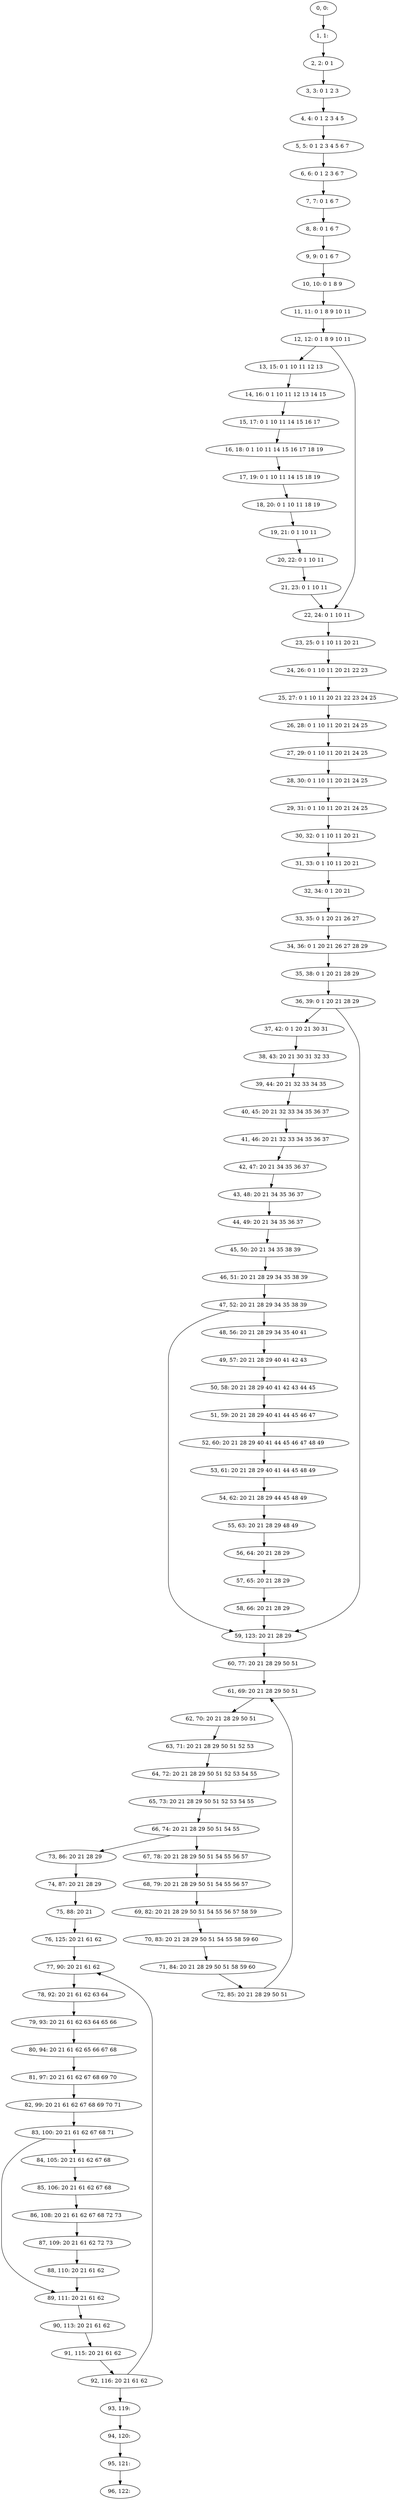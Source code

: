 digraph G {
0[label="0, 0: "];
1[label="1, 1: "];
2[label="2, 2: 0 1 "];
3[label="3, 3: 0 1 2 3 "];
4[label="4, 4: 0 1 2 3 4 5 "];
5[label="5, 5: 0 1 2 3 4 5 6 7 "];
6[label="6, 6: 0 1 2 3 6 7 "];
7[label="7, 7: 0 1 6 7 "];
8[label="8, 8: 0 1 6 7 "];
9[label="9, 9: 0 1 6 7 "];
10[label="10, 10: 0 1 8 9 "];
11[label="11, 11: 0 1 8 9 10 11 "];
12[label="12, 12: 0 1 8 9 10 11 "];
13[label="13, 15: 0 1 10 11 12 13 "];
14[label="14, 16: 0 1 10 11 12 13 14 15 "];
15[label="15, 17: 0 1 10 11 14 15 16 17 "];
16[label="16, 18: 0 1 10 11 14 15 16 17 18 19 "];
17[label="17, 19: 0 1 10 11 14 15 18 19 "];
18[label="18, 20: 0 1 10 11 18 19 "];
19[label="19, 21: 0 1 10 11 "];
20[label="20, 22: 0 1 10 11 "];
21[label="21, 23: 0 1 10 11 "];
22[label="22, 24: 0 1 10 11 "];
23[label="23, 25: 0 1 10 11 20 21 "];
24[label="24, 26: 0 1 10 11 20 21 22 23 "];
25[label="25, 27: 0 1 10 11 20 21 22 23 24 25 "];
26[label="26, 28: 0 1 10 11 20 21 24 25 "];
27[label="27, 29: 0 1 10 11 20 21 24 25 "];
28[label="28, 30: 0 1 10 11 20 21 24 25 "];
29[label="29, 31: 0 1 10 11 20 21 24 25 "];
30[label="30, 32: 0 1 10 11 20 21 "];
31[label="31, 33: 0 1 10 11 20 21 "];
32[label="32, 34: 0 1 20 21 "];
33[label="33, 35: 0 1 20 21 26 27 "];
34[label="34, 36: 0 1 20 21 26 27 28 29 "];
35[label="35, 38: 0 1 20 21 28 29 "];
36[label="36, 39: 0 1 20 21 28 29 "];
37[label="37, 42: 0 1 20 21 30 31 "];
38[label="38, 43: 20 21 30 31 32 33 "];
39[label="39, 44: 20 21 32 33 34 35 "];
40[label="40, 45: 20 21 32 33 34 35 36 37 "];
41[label="41, 46: 20 21 32 33 34 35 36 37 "];
42[label="42, 47: 20 21 34 35 36 37 "];
43[label="43, 48: 20 21 34 35 36 37 "];
44[label="44, 49: 20 21 34 35 36 37 "];
45[label="45, 50: 20 21 34 35 38 39 "];
46[label="46, 51: 20 21 28 29 34 35 38 39 "];
47[label="47, 52: 20 21 28 29 34 35 38 39 "];
48[label="48, 56: 20 21 28 29 34 35 40 41 "];
49[label="49, 57: 20 21 28 29 40 41 42 43 "];
50[label="50, 58: 20 21 28 29 40 41 42 43 44 45 "];
51[label="51, 59: 20 21 28 29 40 41 44 45 46 47 "];
52[label="52, 60: 20 21 28 29 40 41 44 45 46 47 48 49 "];
53[label="53, 61: 20 21 28 29 40 41 44 45 48 49 "];
54[label="54, 62: 20 21 28 29 44 45 48 49 "];
55[label="55, 63: 20 21 28 29 48 49 "];
56[label="56, 64: 20 21 28 29 "];
57[label="57, 65: 20 21 28 29 "];
58[label="58, 66: 20 21 28 29 "];
59[label="59, 123: 20 21 28 29 "];
60[label="60, 77: 20 21 28 29 50 51 "];
61[label="61, 69: 20 21 28 29 50 51 "];
62[label="62, 70: 20 21 28 29 50 51 "];
63[label="63, 71: 20 21 28 29 50 51 52 53 "];
64[label="64, 72: 20 21 28 29 50 51 52 53 54 55 "];
65[label="65, 73: 20 21 28 29 50 51 52 53 54 55 "];
66[label="66, 74: 20 21 28 29 50 51 54 55 "];
67[label="67, 78: 20 21 28 29 50 51 54 55 56 57 "];
68[label="68, 79: 20 21 28 29 50 51 54 55 56 57 "];
69[label="69, 82: 20 21 28 29 50 51 54 55 56 57 58 59 "];
70[label="70, 83: 20 21 28 29 50 51 54 55 58 59 60 "];
71[label="71, 84: 20 21 28 29 50 51 58 59 60 "];
72[label="72, 85: 20 21 28 29 50 51 "];
73[label="73, 86: 20 21 28 29 "];
74[label="74, 87: 20 21 28 29 "];
75[label="75, 88: 20 21 "];
76[label="76, 125: 20 21 61 62 "];
77[label="77, 90: 20 21 61 62 "];
78[label="78, 92: 20 21 61 62 63 64 "];
79[label="79, 93: 20 21 61 62 63 64 65 66 "];
80[label="80, 94: 20 21 61 62 65 66 67 68 "];
81[label="81, 97: 20 21 61 62 67 68 69 70 "];
82[label="82, 99: 20 21 61 62 67 68 69 70 71 "];
83[label="83, 100: 20 21 61 62 67 68 71 "];
84[label="84, 105: 20 21 61 62 67 68 "];
85[label="85, 106: 20 21 61 62 67 68 "];
86[label="86, 108: 20 21 61 62 67 68 72 73 "];
87[label="87, 109: 20 21 61 62 72 73 "];
88[label="88, 110: 20 21 61 62 "];
89[label="89, 111: 20 21 61 62 "];
90[label="90, 113: 20 21 61 62 "];
91[label="91, 115: 20 21 61 62 "];
92[label="92, 116: 20 21 61 62 "];
93[label="93, 119: "];
94[label="94, 120: "];
95[label="95, 121: "];
96[label="96, 122: "];
0->1 ;
1->2 ;
2->3 ;
3->4 ;
4->5 ;
5->6 ;
6->7 ;
7->8 ;
8->9 ;
9->10 ;
10->11 ;
11->12 ;
12->13 ;
12->22 ;
13->14 ;
14->15 ;
15->16 ;
16->17 ;
17->18 ;
18->19 ;
19->20 ;
20->21 ;
21->22 ;
22->23 ;
23->24 ;
24->25 ;
25->26 ;
26->27 ;
27->28 ;
28->29 ;
29->30 ;
30->31 ;
31->32 ;
32->33 ;
33->34 ;
34->35 ;
35->36 ;
36->37 ;
36->59 ;
37->38 ;
38->39 ;
39->40 ;
40->41 ;
41->42 ;
42->43 ;
43->44 ;
44->45 ;
45->46 ;
46->47 ;
47->48 ;
47->59 ;
48->49 ;
49->50 ;
50->51 ;
51->52 ;
52->53 ;
53->54 ;
54->55 ;
55->56 ;
56->57 ;
57->58 ;
58->59 ;
59->60 ;
60->61 ;
61->62 ;
62->63 ;
63->64 ;
64->65 ;
65->66 ;
66->67 ;
66->73 ;
67->68 ;
68->69 ;
69->70 ;
70->71 ;
71->72 ;
72->61 ;
73->74 ;
74->75 ;
75->76 ;
76->77 ;
77->78 ;
78->79 ;
79->80 ;
80->81 ;
81->82 ;
82->83 ;
83->84 ;
83->89 ;
84->85 ;
85->86 ;
86->87 ;
87->88 ;
88->89 ;
89->90 ;
90->91 ;
91->92 ;
92->93 ;
92->77 ;
93->94 ;
94->95 ;
95->96 ;
}
